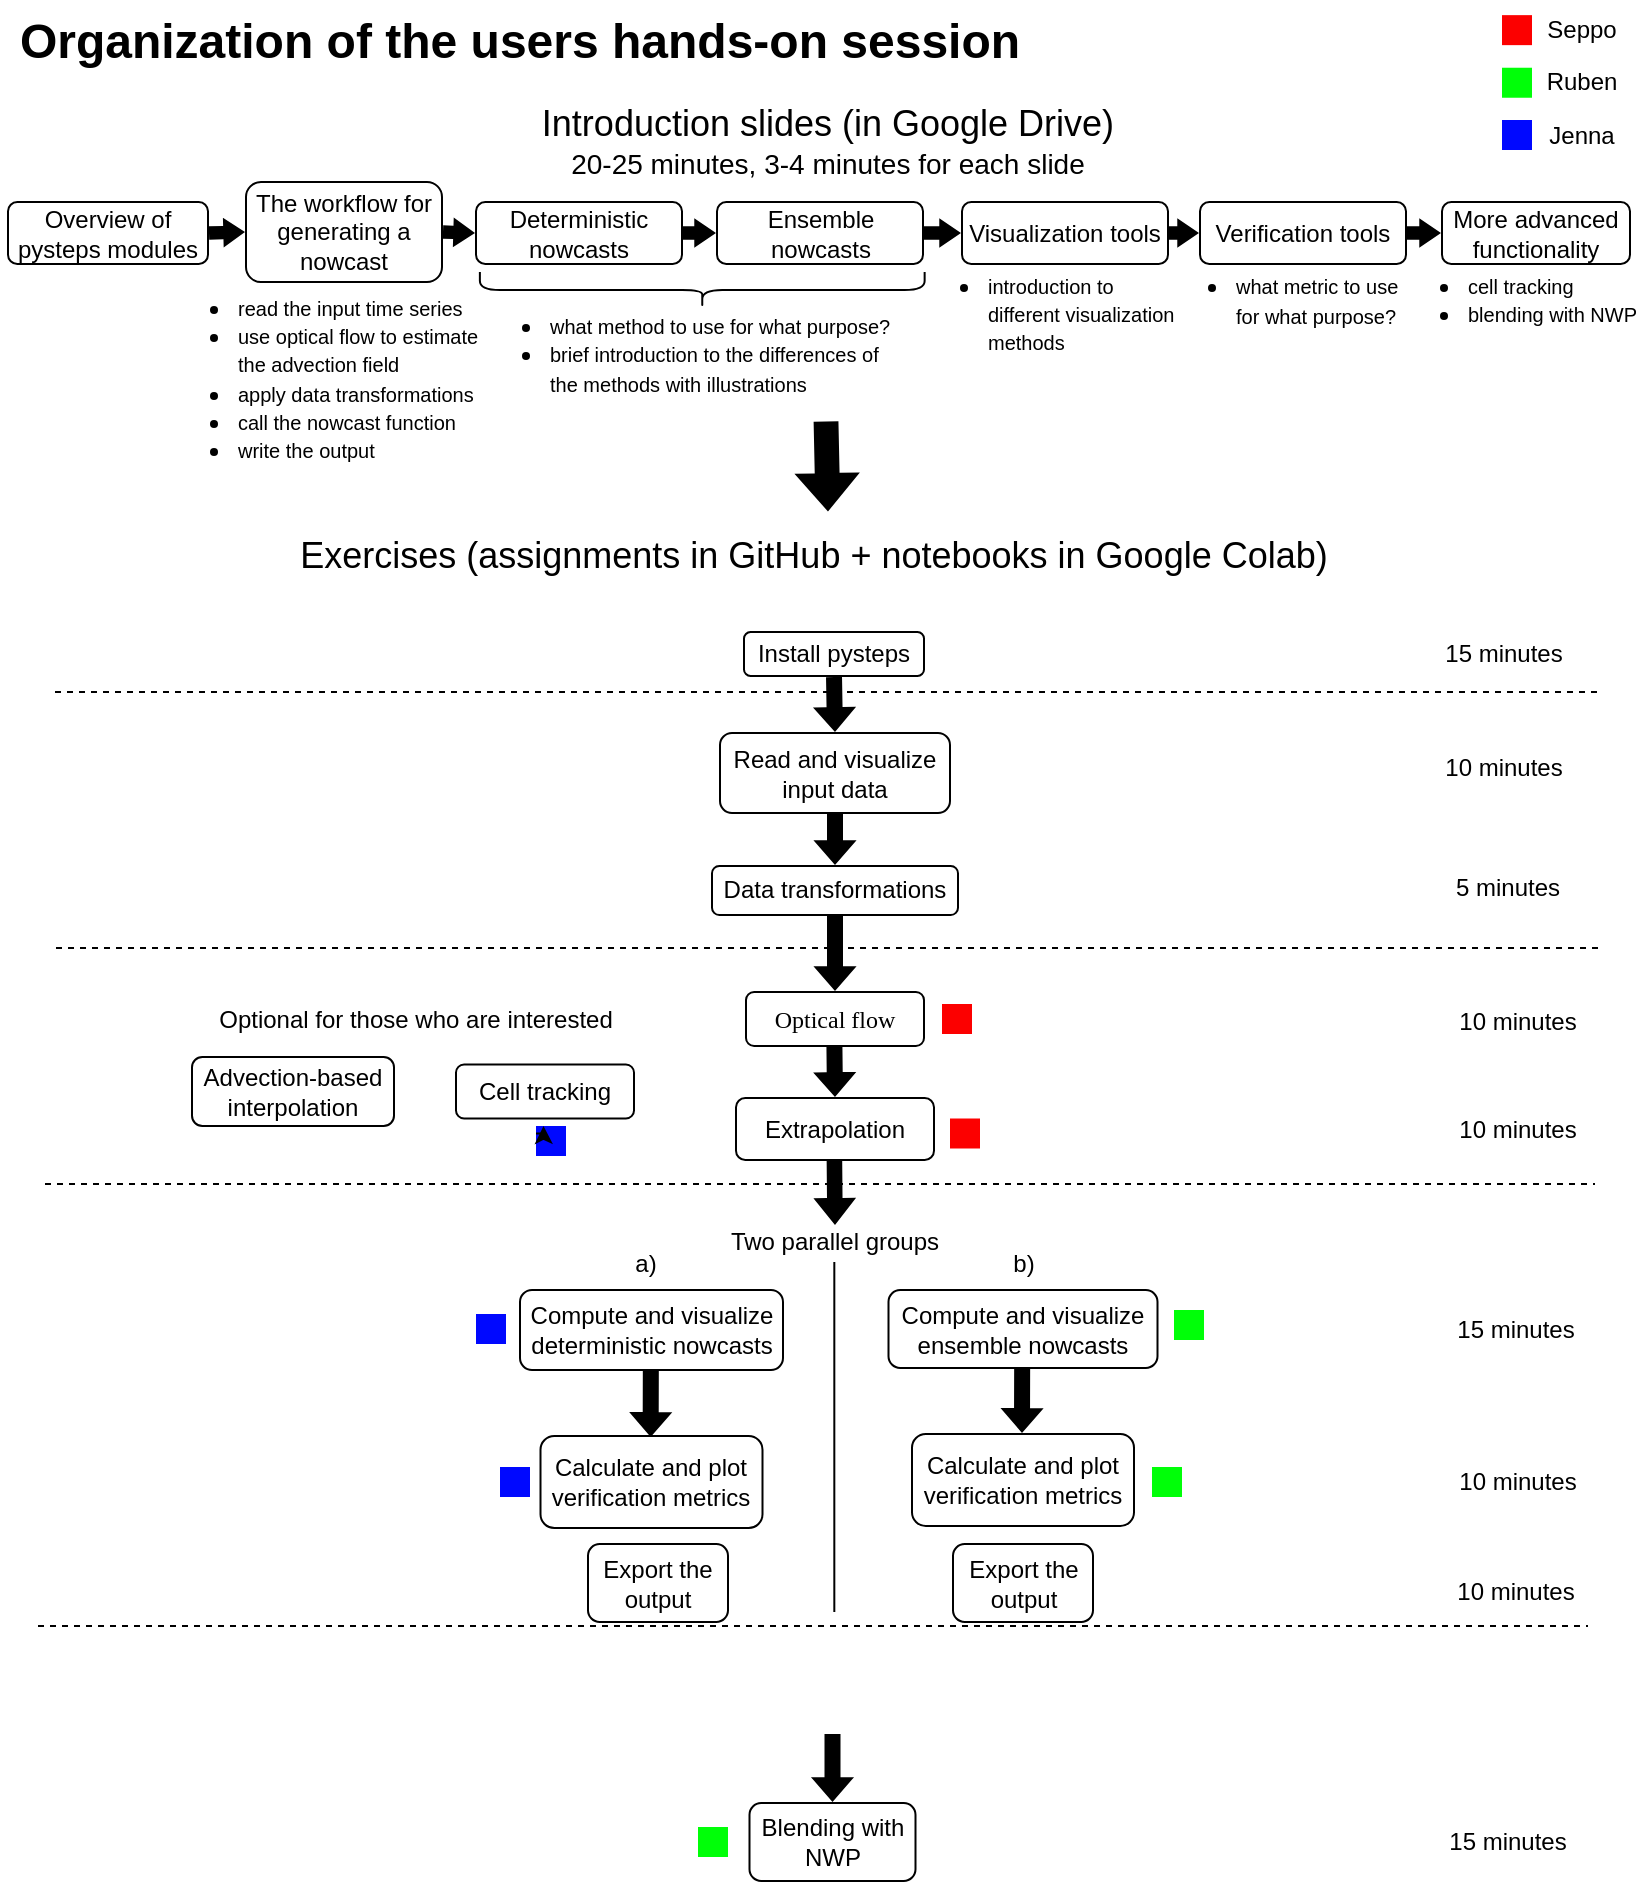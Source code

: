 <mxfile version="20.2.2" type="device"><diagram id="2dL3of6dWHD_wACcAEE4" name="Page-1"><mxGraphModel dx="1491" dy="841" grid="0" gridSize="10" guides="1" tooltips="1" connect="1" arrows="1" fold="1" page="1" pageScale="1" pageWidth="827" pageHeight="1169" math="0" shadow="0"><root><mxCell id="0"/><mxCell id="1" parent="0"/><mxCell id="Orm7u1N182ISBqQRKi2e-1" value="&lt;font face=&quot;Arial&quot;&gt;Read and visualize input data&lt;/font&gt;" style="rounded=1;whiteSpace=wrap;html=1;" parent="1" vertex="1"><mxGeometry x="360" y="366.5" width="115" height="40" as="geometry"/></mxCell><mxCell id="Orm7u1N182ISBqQRKi2e-2" value="&lt;font face=&quot;Arial&quot;&gt;Install pysteps&lt;/font&gt;" style="rounded=1;whiteSpace=wrap;html=1;" parent="1" vertex="1"><mxGeometry x="372" y="316" width="90" height="22" as="geometry"/></mxCell><mxCell id="Orm7u1N182ISBqQRKi2e-3" value="&lt;font face=&quot;Verdana&quot;&gt;Optical flow&lt;/font&gt;" style="rounded=1;whiteSpace=wrap;html=1;" parent="1" vertex="1"><mxGeometry x="373" y="496" width="89" height="27" as="geometry"/></mxCell><mxCell id="Orm7u1N182ISBqQRKi2e-4" value="&lt;font face=&quot;Arial&quot;&gt;Extrapolation&lt;/font&gt;" style="rounded=1;whiteSpace=wrap;html=1;" parent="1" vertex="1"><mxGeometry x="368" y="549" width="99" height="31" as="geometry"/></mxCell><mxCell id="Orm7u1N182ISBqQRKi2e-5" value="&lt;font face=&quot;Arial&quot;&gt;Compute and visualize deterministic nowcasts&lt;/font&gt;" style="rounded=1;whiteSpace=wrap;html=1;" parent="1" vertex="1"><mxGeometry x="260" y="645" width="131.5" height="40" as="geometry"/></mxCell><mxCell id="Orm7u1N182ISBqQRKi2e-6" value="&lt;font face=&quot;Arial&quot;&gt;Compute and visualize ensemble nowcasts&lt;/font&gt;" style="rounded=1;whiteSpace=wrap;html=1;" parent="1" vertex="1"><mxGeometry x="444.25" y="645" width="134.5" height="39" as="geometry"/></mxCell><mxCell id="Orm7u1N182ISBqQRKi2e-7" value="&lt;font face=&quot;Arial&quot;&gt;Blending with NWP&lt;/font&gt;" style="rounded=1;whiteSpace=wrap;html=1;" parent="1" vertex="1"><mxGeometry x="374.75" y="901.5" width="83" height="39" as="geometry"/></mxCell><mxCell id="Orm7u1N182ISBqQRKi2e-11" value="&lt;b&gt;&lt;font style=&quot;font-size: 24px;&quot; face=&quot;Arial&quot;&gt;Organization of the users hands-on session&lt;/font&gt;&lt;/b&gt;" style="text;html=1;strokeColor=none;fillColor=none;align=center;verticalAlign=middle;whiteSpace=wrap;rounded=0;fontFamily=Times New Roman;" parent="1" vertex="1"><mxGeometry width="520" height="41" as="geometry"/></mxCell><mxCell id="Orm7u1N182ISBqQRKi2e-12" value="&lt;font face=&quot;Arial&quot;&gt;Cell tracking&lt;/font&gt;" style="rounded=1;whiteSpace=wrap;html=1;" parent="1" vertex="1"><mxGeometry x="228" y="532.25" width="89" height="27" as="geometry"/></mxCell><mxCell id="Orm7u1N182ISBqQRKi2e-16" value="&lt;font face=&quot;Arial&quot;&gt;Advection-based interpolation&lt;/font&gt;" style="rounded=1;whiteSpace=wrap;html=1;" parent="1" vertex="1"><mxGeometry x="96" y="528.5" width="101" height="34.5" as="geometry"/></mxCell><mxCell id="Orm7u1N182ISBqQRKi2e-17" value="" style="endArrow=none;html=1;rounded=0;fontFamily=Times New Roman;fontSize=18;dashed=1;" parent="1" edge="1"><mxGeometry width="50" height="50" relative="1" as="geometry"><mxPoint x="28" y="474" as="sourcePoint"/><mxPoint x="801" y="474" as="targetPoint"/></mxGeometry></mxCell><mxCell id="Orm7u1N182ISBqQRKi2e-18" value="" style="endArrow=none;html=1;rounded=0;fontFamily=Times New Roman;fontSize=18;dashed=1;" parent="1" edge="1"><mxGeometry width="50" height="50" relative="1" as="geometry"><mxPoint x="22.5" y="592" as="sourcePoint"/><mxPoint x="797.5" y="592" as="targetPoint"/></mxGeometry></mxCell><mxCell id="Orm7u1N182ISBqQRKi2e-19" value="&lt;font face=&quot;Arial&quot;&gt;Calculate and plot verification metrics&lt;br&gt;&lt;/font&gt;" style="rounded=1;whiteSpace=wrap;html=1;" parent="1" vertex="1"><mxGeometry x="270.25" y="718" width="111" height="46" as="geometry"/></mxCell><mxCell id="Orm7u1N182ISBqQRKi2e-20" value="" style="endArrow=none;html=1;rounded=0;fontFamily=Times New Roman;fontSize=18;" parent="1" edge="1"><mxGeometry width="50" height="50" relative="1" as="geometry"><mxPoint x="417.16" y="806" as="sourcePoint"/><mxPoint x="417.16" y="631" as="targetPoint"/></mxGeometry></mxCell><mxCell id="Orm7u1N182ISBqQRKi2e-21" value="&lt;font face=&quot;Arial&quot;&gt;Calculate and plot verification metrics&lt;br&gt;&lt;/font&gt;" style="rounded=1;whiteSpace=wrap;html=1;" parent="1" vertex="1"><mxGeometry x="456" y="717" width="111" height="46" as="geometry"/></mxCell><mxCell id="Orm7u1N182ISBqQRKi2e-22" value="" style="shape=flexArrow;endArrow=classic;html=1;rounded=0;fontFamily=Times New Roman;fontSize=18;fillColor=#000000;strokeColor=none;width=8;endSize=3.811;endWidth=12.571;entryX=0.5;entryY=0;entryDx=0;entryDy=0;exitX=0.5;exitY=1;exitDx=0;exitDy=0;" parent="1" source="Orm7u1N182ISBqQRKi2e-2" target="Orm7u1N182ISBqQRKi2e-1" edge="1"><mxGeometry width="50" height="50" relative="1" as="geometry"><mxPoint x="419.71" y="337" as="sourcePoint"/><mxPoint x="419.71" y="366.5" as="targetPoint"/></mxGeometry></mxCell><mxCell id="Orm7u1N182ISBqQRKi2e-23" value="" style="shape=flexArrow;endArrow=classic;html=1;rounded=0;fontFamily=Times New Roman;fontSize=18;fillColor=#000000;strokeColor=none;width=8;endSize=3.811;endWidth=12.571;entryX=0.5;entryY=0;entryDx=0;entryDy=0;exitX=0.5;exitY=1;exitDx=0;exitDy=0;" parent="1" source="Orm7u1N182ISBqQRKi2e-66" target="Orm7u1N182ISBqQRKi2e-3" edge="1"><mxGeometry width="50" height="50" relative="1" as="geometry"><mxPoint x="417.21" y="462" as="sourcePoint"/><mxPoint x="417.21" y="491.5" as="targetPoint"/></mxGeometry></mxCell><mxCell id="Orm7u1N182ISBqQRKi2e-25" value="" style="shape=flexArrow;endArrow=classic;html=1;rounded=0;fontFamily=Times New Roman;fontSize=18;fillColor=#000000;strokeColor=none;width=8;endSize=3.811;endWidth=12.571;entryX=0.5;entryY=0;entryDx=0;entryDy=0;" parent="1" target="Orm7u1N182ISBqQRKi2e-4" edge="1"><mxGeometry width="50" height="50" relative="1" as="geometry"><mxPoint x="417.21" y="523" as="sourcePoint"/><mxPoint x="418" y="548" as="targetPoint"/></mxGeometry></mxCell><mxCell id="Orm7u1N182ISBqQRKi2e-26" value="" style="shape=flexArrow;endArrow=classic;html=1;rounded=0;fontFamily=Times New Roman;fontSize=18;fillColor=#000000;strokeColor=none;width=7.778;endSize=4.175;endWidth=12.571;entryX=0.5;entryY=0;entryDx=0;entryDy=0;" parent="1" target="Orm7u1N182ISBqQRKi2e-91" edge="1"><mxGeometry width="50" height="50" relative="1" as="geometry"><mxPoint x="417.21" y="580" as="sourcePoint"/><mxPoint x="417" y="616" as="targetPoint"/></mxGeometry></mxCell><mxCell id="Orm7u1N182ISBqQRKi2e-27" value="" style="endArrow=none;html=1;rounded=0;fontFamily=Times New Roman;fontSize=18;dashed=1;" parent="1" edge="1"><mxGeometry width="50" height="50" relative="1" as="geometry"><mxPoint x="19" y="813" as="sourcePoint"/><mxPoint x="794" y="813" as="targetPoint"/></mxGeometry></mxCell><mxCell id="Orm7u1N182ISBqQRKi2e-28" value="" style="shape=flexArrow;endArrow=classic;html=1;rounded=0;fontFamily=Times New Roman;fontSize=18;fillColor=#000000;strokeColor=none;width=8;endSize=3.811;endWidth=12.571;" parent="1" edge="1"><mxGeometry width="50" height="50" relative="1" as="geometry"><mxPoint x="511.08" y="683" as="sourcePoint"/><mxPoint x="511" y="717" as="targetPoint"/></mxGeometry></mxCell><mxCell id="Orm7u1N182ISBqQRKi2e-29" value="" style="shape=flexArrow;endArrow=classic;html=1;rounded=0;fontFamily=Times New Roman;fontSize=18;fillColor=#000000;strokeColor=none;width=8;endSize=3.811;endWidth=12.571;" parent="1" edge="1"><mxGeometry width="50" height="50" relative="1" as="geometry"><mxPoint x="325.41" y="685" as="sourcePoint"/><mxPoint x="325.33" y="719" as="targetPoint"/></mxGeometry></mxCell><mxCell id="Orm7u1N182ISBqQRKi2e-30" value="&lt;font style=&quot;font-size: 18px;&quot; face=&quot;Arial&quot;&gt;Exercises (assignments in GitHub + notebooks in Google Colab)&lt;br&gt;&lt;/font&gt;" style="text;html=1;strokeColor=none;fillColor=none;align=center;verticalAlign=middle;whiteSpace=wrap;rounded=0;fontFamily=Times New Roman;" parent="1" vertex="1"><mxGeometry x="137" y="262" width="539.75" height="31.25" as="geometry"/></mxCell><mxCell id="Orm7u1N182ISBqQRKi2e-31" value="&lt;div&gt;&lt;font style=&quot;font-size: 18px;&quot; face=&quot;Arial&quot;&gt;Introduction slides (in Google Drive)&lt;/font&gt;&lt;/div&gt;&lt;div&gt;&lt;font style=&quot;font-size: 14px;&quot; face=&quot;Arial&quot;&gt;20-25 minutes, 3-4 minutes for each slide&lt;/font&gt;&lt;/div&gt;" style="text;html=1;strokeColor=none;fillColor=none;align=center;verticalAlign=middle;whiteSpace=wrap;rounded=0;fontFamily=Times New Roman;" parent="1" vertex="1"><mxGeometry x="241" y="51" width="346" height="40" as="geometry"/></mxCell><mxCell id="Orm7u1N182ISBqQRKi2e-32" value="&lt;font face=&quot;Arial&quot;&gt;Overview of pysteps modules&lt;/font&gt;" style="rounded=1;whiteSpace=wrap;html=1;" parent="1" vertex="1"><mxGeometry x="4" y="101" width="100" height="31" as="geometry"/></mxCell><mxCell id="Orm7u1N182ISBqQRKi2e-33" value="" style="shape=flexArrow;endArrow=classic;html=1;rounded=0;fontFamily=Times New Roman;fontSize=18;fillColor=#000000;strokeColor=none;width=6.667;endSize=3.286;endWidth=7.2;exitX=1;exitY=0.5;exitDx=0;exitDy=0;entryX=0;entryY=0.5;entryDx=0;entryDy=0;startSize=3.286;" parent="1" source="Orm7u1N182ISBqQRKi2e-32" target="Orm7u1N182ISBqQRKi2e-34" edge="1"><mxGeometry width="50" height="50" relative="1" as="geometry"><mxPoint x="167.25" y="100" as="sourcePoint"/><mxPoint x="129" y="117" as="targetPoint"/></mxGeometry></mxCell><mxCell id="Orm7u1N182ISBqQRKi2e-34" value="&lt;font face=&quot;Arial&quot;&gt;The workflow for generating a nowcast&lt;/font&gt;" style="rounded=1;whiteSpace=wrap;html=1;" parent="1" vertex="1"><mxGeometry x="123" y="91" width="98" height="50" as="geometry"/></mxCell><mxCell id="Orm7u1N182ISBqQRKi2e-35" value="&lt;font face=&quot;Arial&quot;&gt;Deterministic nowcasts&lt;/font&gt;" style="rounded=1;whiteSpace=wrap;html=1;" parent="1" vertex="1"><mxGeometry x="238" y="101" width="103" height="31" as="geometry"/></mxCell><mxCell id="Orm7u1N182ISBqQRKi2e-38" value="&lt;font face=&quot;Arial&quot;&gt;Ensemble nowcasts&lt;br&gt;&lt;/font&gt;" style="rounded=1;whiteSpace=wrap;html=1;" parent="1" vertex="1"><mxGeometry x="358.5" y="101" width="103" height="31" as="geometry"/></mxCell><mxCell id="Orm7u1N182ISBqQRKi2e-40" value="&lt;font face=&quot;Arial&quot;&gt;Visualization tools&lt;/font&gt;" style="rounded=1;whiteSpace=wrap;html=1;" parent="1" vertex="1"><mxGeometry x="481" y="101" width="103" height="31" as="geometry"/></mxCell><mxCell id="Orm7u1N182ISBqQRKi2e-43" value="&lt;font face=&quot;Arial&quot;&gt;Verification tools&lt;/font&gt;" style="rounded=1;whiteSpace=wrap;html=1;" parent="1" vertex="1"><mxGeometry x="600" y="101" width="103" height="31" as="geometry"/></mxCell><mxCell id="Orm7u1N182ISBqQRKi2e-46" value="&lt;ul&gt;&lt;li&gt;&lt;font style=&quot;font-size: 10px;&quot; face=&quot;Arial&quot;&gt;read the input time series&lt;br&gt;&lt;/font&gt;&lt;/li&gt;&lt;li&gt;&lt;font style=&quot;font-size: 10px;&quot; size=&quot;3&quot; face=&quot;Arial&quot;&gt;use optical flow to estimate the advection field&lt;/font&gt;&lt;/li&gt;&lt;li&gt;&lt;font style=&quot;font-size: 10px;&quot; size=&quot;3&quot; face=&quot;Arial&quot;&gt;apply data transformations&lt;br&gt;&lt;/font&gt;&lt;/li&gt;&lt;li&gt;&lt;font style=&quot;font-size: 10px;&quot; size=&quot;3&quot; face=&quot;Arial&quot;&gt;call the nowcast function&lt;br&gt;&lt;/font&gt;&lt;/li&gt;&lt;li&gt;&lt;font style=&quot;font-size: 10px;&quot; size=&quot;3&quot; face=&quot;Arial&quot;&gt;write the output&lt;br&gt;&lt;/font&gt;&lt;/li&gt;&lt;/ul&gt;" style="text;strokeColor=none;fillColor=none;html=1;whiteSpace=wrap;verticalAlign=middle;overflow=hidden;fontFamily=Times New Roman;fontSize=12;" parent="1" vertex="1"><mxGeometry x="77" y="132" width="164" height="106" as="geometry"/></mxCell><mxCell id="Orm7u1N182ISBqQRKi2e-49" value="" style="shape=flexArrow;endArrow=classic;html=1;rounded=0;fontFamily=Times New Roman;fontSize=18;fillColor=#000000;strokeColor=none;width=8;endSize=3.811;endWidth=12.571;exitX=0.5;exitY=1;exitDx=0;exitDy=0;entryX=0.5;entryY=0;entryDx=0;entryDy=0;" parent="1" target="Orm7u1N182ISBqQRKi2e-7" edge="1"><mxGeometry width="50" height="50" relative="1" as="geometry"><mxPoint x="416.25" y="866.5" as="sourcePoint"/><mxPoint x="419.66" y="908.5" as="targetPoint"/></mxGeometry></mxCell><mxCell id="Orm7u1N182ISBqQRKi2e-50" value="&lt;font face=&quot;Arial&quot;&gt;More advanced functionality&lt;/font&gt;" style="rounded=1;whiteSpace=wrap;html=1;" parent="1" vertex="1"><mxGeometry x="721" y="101" width="94" height="31" as="geometry"/></mxCell><mxCell id="Orm7u1N182ISBqQRKi2e-57" value="" style="shape=flexArrow;endArrow=classic;html=1;rounded=0;fontFamily=Times New Roman;fontSize=18;fillColor=#000000;strokeColor=none;width=6.667;endSize=3.286;endWidth=7.2;entryX=0;entryY=0.5;entryDx=0;entryDy=0;startSize=3.286;exitX=1;exitY=0.5;exitDx=0;exitDy=0;" parent="1" source="Orm7u1N182ISBqQRKi2e-34" target="Orm7u1N182ISBqQRKi2e-35" edge="1"><mxGeometry width="50" height="50" relative="1" as="geometry"><mxPoint x="232" y="80" as="sourcePoint"/><mxPoint x="129" y="126.5" as="targetPoint"/></mxGeometry></mxCell><mxCell id="Orm7u1N182ISBqQRKi2e-58" value="" style="shape=flexArrow;endArrow=classic;html=1;rounded=0;fontFamily=Times New Roman;fontSize=18;fillColor=#000000;strokeColor=none;width=6.667;endSize=3.286;endWidth=7.2;startSize=3.286;entryX=0;entryY=0.5;entryDx=0;entryDy=0;" parent="1" source="Orm7u1N182ISBqQRKi2e-35" target="Orm7u1N182ISBqQRKi2e-38" edge="1"><mxGeometry width="50" height="50" relative="1" as="geometry"><mxPoint x="360" y="154" as="sourcePoint"/><mxPoint x="352" y="173" as="targetPoint"/></mxGeometry></mxCell><mxCell id="Orm7u1N182ISBqQRKi2e-61" value="" style="shape=flexArrow;endArrow=classic;html=1;rounded=0;fontFamily=Times New Roman;fontSize=18;fillColor=#000000;strokeColor=none;width=6.667;endSize=3.286;endWidth=7.2;startSize=3.286;entryX=0;entryY=0.5;entryDx=0;entryDy=0;exitX=1;exitY=0.5;exitDx=0;exitDy=0;" parent="1" source="Orm7u1N182ISBqQRKi2e-38" target="Orm7u1N182ISBqQRKi2e-40" edge="1"><mxGeometry width="50" height="50" relative="1" as="geometry"><mxPoint x="469" y="160" as="sourcePoint"/><mxPoint x="365.75" y="126.5" as="targetPoint"/></mxGeometry></mxCell><mxCell id="Orm7u1N182ISBqQRKi2e-62" value="" style="shape=flexArrow;endArrow=classic;html=1;rounded=0;fontFamily=Times New Roman;fontSize=18;fillColor=#000000;strokeColor=none;width=6.667;endSize=3.286;endWidth=7.2;startSize=3.286;entryX=0;entryY=0.5;entryDx=0;entryDy=0;exitX=1;exitY=0.5;exitDx=0;exitDy=0;" parent="1" source="Orm7u1N182ISBqQRKi2e-40" target="Orm7u1N182ISBqQRKi2e-43" edge="1"><mxGeometry width="50" height="50" relative="1" as="geometry"><mxPoint x="593" y="185" as="sourcePoint"/><mxPoint x="486.75" y="126.5" as="targetPoint"/></mxGeometry></mxCell><mxCell id="Orm7u1N182ISBqQRKi2e-63" value="" style="shape=flexArrow;endArrow=classic;html=1;rounded=0;fontFamily=Times New Roman;fontSize=18;fillColor=#000000;strokeColor=none;width=6.667;endSize=3.286;endWidth=7.2;startSize=3.286;entryX=0;entryY=0.5;entryDx=0;entryDy=0;exitX=1;exitY=0.5;exitDx=0;exitDy=0;" parent="1" source="Orm7u1N182ISBqQRKi2e-43" target="Orm7u1N182ISBqQRKi2e-50" edge="1"><mxGeometry width="50" height="50" relative="1" as="geometry"><mxPoint x="758" y="199" as="sourcePoint"/><mxPoint x="610" y="126.5" as="targetPoint"/></mxGeometry></mxCell><mxCell id="Orm7u1N182ISBqQRKi2e-64" value="&lt;ul&gt;&lt;li&gt;&lt;font style=&quot;font-size: 10px;&quot; face=&quot;Arial&quot;&gt;what method to use for what purpose?&lt;/font&gt;&lt;/li&gt;&lt;li&gt;&lt;font style=&quot;font-size: 10px;&quot; size=&quot;3&quot; face=&quot;Arial&quot;&gt;brief introduction to the differences of the methods with illustrations&lt;br&gt;&lt;/font&gt;&lt;/li&gt;&lt;/ul&gt;" style="text;strokeColor=none;fillColor=none;html=1;whiteSpace=wrap;verticalAlign=middle;overflow=hidden;fontFamily=Times New Roman;fontSize=12;" parent="1" vertex="1"><mxGeometry x="233" y="128" width="213" height="98" as="geometry"/></mxCell><mxCell id="Orm7u1N182ISBqQRKi2e-66" value="&lt;font face=&quot;Arial&quot;&gt;Data transformations&lt;/font&gt;" style="rounded=1;whiteSpace=wrap;html=1;" parent="1" vertex="1"><mxGeometry x="356" y="433" width="123" height="24.5" as="geometry"/></mxCell><mxCell id="Orm7u1N182ISBqQRKi2e-68" value="" style="shape=flexArrow;endArrow=classic;html=1;rounded=0;fontFamily=Times New Roman;fontSize=18;fillColor=#000000;strokeColor=none;width=8;endSize=3.811;endWidth=12.571;entryX=0.5;entryY=0;entryDx=0;entryDy=0;exitX=0.5;exitY=1;exitDx=0;exitDy=0;" parent="1" source="Orm7u1N182ISBqQRKi2e-1" target="Orm7u1N182ISBqQRKi2e-66" edge="1"><mxGeometry width="50" height="50" relative="1" as="geometry"><mxPoint x="427.5" y="346" as="sourcePoint"/><mxPoint x="427.5" y="376.5" as="targetPoint"/></mxGeometry></mxCell><mxCell id="Orm7u1N182ISBqQRKi2e-69" value="&lt;font style=&quot;font-size: 12px;&quot; face=&quot;Arial&quot;&gt;15 minutes&lt;/font&gt;" style="text;html=1;strokeColor=none;fillColor=none;align=center;verticalAlign=middle;whiteSpace=wrap;rounded=0;fontFamily=Times New Roman;fontSize=10;" parent="1" vertex="1"><mxGeometry x="711" y="313.5" width="82" height="27" as="geometry"/></mxCell><mxCell id="Orm7u1N182ISBqQRKi2e-70" value="&lt;font style=&quot;font-size: 12px;&quot; face=&quot;Arial&quot;&gt;10 minutes&lt;/font&gt;" style="text;html=1;strokeColor=none;fillColor=none;align=center;verticalAlign=middle;whiteSpace=wrap;rounded=0;fontFamily=Times New Roman;fontSize=10;" parent="1" vertex="1"><mxGeometry x="711" y="370" width="82" height="27" as="geometry"/></mxCell><mxCell id="Orm7u1N182ISBqQRKi2e-71" value="&lt;font style=&quot;font-size: 12px;&quot; face=&quot;Arial&quot;&gt;5 minutes&lt;/font&gt;" style="text;html=1;strokeColor=none;fillColor=none;align=center;verticalAlign=middle;whiteSpace=wrap;rounded=0;fontFamily=Times New Roman;fontSize=10;" parent="1" vertex="1"><mxGeometry x="713" y="430.5" width="82" height="27" as="geometry"/></mxCell><mxCell id="Orm7u1N182ISBqQRKi2e-72" value="&lt;font style=&quot;font-size: 12px;&quot; face=&quot;Arial&quot;&gt;10 minutes&lt;/font&gt;" style="text;html=1;strokeColor=none;fillColor=none;align=center;verticalAlign=middle;whiteSpace=wrap;rounded=0;fontFamily=Times New Roman;fontSize=10;" parent="1" vertex="1"><mxGeometry x="717.5" y="497" width="82" height="27" as="geometry"/></mxCell><mxCell id="Orm7u1N182ISBqQRKi2e-73" value="&lt;font style=&quot;font-size: 12px;&quot; face=&quot;Arial&quot;&gt;10 minutes&lt;/font&gt;" style="text;html=1;strokeColor=none;fillColor=none;align=center;verticalAlign=middle;whiteSpace=wrap;rounded=0;fontFamily=Times New Roman;fontSize=10;" parent="1" vertex="1"><mxGeometry x="717.5" y="551" width="82" height="27" as="geometry"/></mxCell><mxCell id="Orm7u1N182ISBqQRKi2e-74" value="&lt;font style=&quot;font-size: 12px;&quot; face=&quot;Arial&quot;&gt;15 minutes&lt;/font&gt;" style="text;html=1;strokeColor=none;fillColor=none;align=center;verticalAlign=middle;whiteSpace=wrap;rounded=0;fontFamily=Times New Roman;fontSize=10;" parent="1" vertex="1"><mxGeometry x="717.19" y="651.5" width="82" height="27" as="geometry"/></mxCell><mxCell id="Orm7u1N182ISBqQRKi2e-75" value="&lt;font style=&quot;font-size: 12px;&quot; face=&quot;Arial&quot;&gt;10 minutes&lt;/font&gt;" style="text;html=1;strokeColor=none;fillColor=none;align=center;verticalAlign=middle;whiteSpace=wrap;rounded=0;fontFamily=Times New Roman;fontSize=10;" parent="1" vertex="1"><mxGeometry x="717.5" y="727.5" width="82" height="27" as="geometry"/></mxCell><mxCell id="Orm7u1N182ISBqQRKi2e-76" value="&lt;font style=&quot;font-size: 12px;&quot; face=&quot;Arial&quot;&gt;10 minutes&lt;/font&gt;" style="text;html=1;strokeColor=none;fillColor=none;align=center;verticalAlign=middle;whiteSpace=wrap;rounded=0;fontFamily=Times New Roman;fontSize=10;" parent="1" vertex="1"><mxGeometry x="717.19" y="782" width="82" height="27" as="geometry"/></mxCell><mxCell id="Orm7u1N182ISBqQRKi2e-77" value="&lt;font style=&quot;font-size: 12px;&quot; face=&quot;Arial&quot;&gt;15 minutes&lt;/font&gt;" style="text;html=1;strokeColor=none;fillColor=none;align=center;verticalAlign=middle;whiteSpace=wrap;rounded=0;fontFamily=Times New Roman;fontSize=10;" parent="1" vertex="1"><mxGeometry x="713" y="907.5" width="82" height="27" as="geometry"/></mxCell><mxCell id="Orm7u1N182ISBqQRKi2e-78" value="&lt;font face=&quot;Arial&quot;&gt;Optional for those who are interested&lt;/font&gt;" style="text;html=1;strokeColor=none;fillColor=none;align=center;verticalAlign=middle;whiteSpace=wrap;rounded=0;fontFamily=Times New Roman;" parent="1" vertex="1"><mxGeometry x="106" y="497" width="204" height="25" as="geometry"/></mxCell><mxCell id="Orm7u1N182ISBqQRKi2e-79" value="&lt;ul&gt;&lt;li&gt;&lt;font style=&quot;font-size: 10px;&quot; face=&quot;Arial&quot;&gt;what metric to use for what purpose?&lt;/font&gt;&lt;/li&gt;&lt;/ul&gt;" style="text;strokeColor=none;fillColor=none;html=1;whiteSpace=wrap;verticalAlign=middle;overflow=hidden;fontFamily=Times New Roman;fontSize=12;" parent="1" vertex="1"><mxGeometry x="576" y="119" width="135" height="62" as="geometry"/></mxCell><mxCell id="Orm7u1N182ISBqQRKi2e-80" value="&lt;ul&gt;&lt;li&gt;&lt;font style=&quot;font-size: 10px;&quot; face=&quot;Arial&quot;&gt;introduction to different visualization methods&lt;br&gt;&lt;/font&gt;&lt;/li&gt;&lt;/ul&gt;" style="text;strokeColor=none;fillColor=none;html=1;whiteSpace=wrap;verticalAlign=middle;overflow=hidden;fontFamily=Times New Roman;fontSize=12;" parent="1" vertex="1"><mxGeometry x="452.25" y="121" width="143" height="62" as="geometry"/></mxCell><mxCell id="Orm7u1N182ISBqQRKi2e-81" value="&lt;ul&gt;&lt;li&gt;&lt;font style=&quot;font-size: 10px;&quot; face=&quot;Arial&quot;&gt;cell tracking&lt;/font&gt;&lt;br&gt;&lt;/li&gt;&lt;li&gt;&lt;font style=&quot;font-size: 10px;&quot; face=&quot;Arial&quot;&gt;blending with NWP&lt;br&gt;&lt;/font&gt;&lt;/li&gt;&lt;/ul&gt;" style="text;strokeColor=none;fillColor=none;html=1;whiteSpace=wrap;verticalAlign=middle;overflow=hidden;fontFamily=Times New Roman;fontSize=12;" parent="1" vertex="1"><mxGeometry x="692.37" y="121" width="131.63" height="55" as="geometry"/></mxCell><mxCell id="Orm7u1N182ISBqQRKi2e-82" value="" style="shape=curlyBracket;whiteSpace=wrap;html=1;rounded=1;flipH=1;fontFamily=Times New Roman;size=0.5;rotation=90;" parent="1" vertex="1"><mxGeometry x="342.13" y="33.87" width="18" height="222.38" as="geometry"/></mxCell><mxCell id="Orm7u1N182ISBqQRKi2e-83" value="" style="rounded=0;whiteSpace=wrap;html=1;fontFamily=Arial;fontSize=10;strokeColor=none;fillColor=#FC0000;" parent="1" vertex="1"><mxGeometry x="751" y="7.57" width="15" height="15" as="geometry"/></mxCell><mxCell id="Orm7u1N182ISBqQRKi2e-84" value="" style="rounded=0;whiteSpace=wrap;html=1;fontFamily=Arial;fontSize=10;strokeColor=none;fillColor=#0008FF;" parent="1" vertex="1"><mxGeometry x="751" y="60" width="15" height="15" as="geometry"/></mxCell><mxCell id="Orm7u1N182ISBqQRKi2e-85" value="" style="rounded=0;whiteSpace=wrap;html=1;fontFamily=Arial;fontSize=10;strokeColor=none;fillColor=#00FF08;" parent="1" vertex="1"><mxGeometry x="751" y="33.87" width="15" height="15" as="geometry"/></mxCell><mxCell id="Orm7u1N182ISBqQRKi2e-86" value="&lt;font style=&quot;font-size: 12px;&quot;&gt;Seppo&lt;/font&gt;" style="text;html=1;strokeColor=none;fillColor=none;align=center;verticalAlign=middle;whiteSpace=wrap;rounded=0;fontFamily=Arial;fontSize=10;" parent="1" vertex="1"><mxGeometry x="771" y="5" width="40" height="20.13" as="geometry"/></mxCell><mxCell id="Orm7u1N182ISBqQRKi2e-87" value="&lt;font style=&quot;font-size: 12px;&quot;&gt;Ruben&lt;/font&gt;" style="text;html=1;strokeColor=none;fillColor=none;align=center;verticalAlign=middle;whiteSpace=wrap;rounded=0;fontFamily=Arial;fontSize=10;" parent="1" vertex="1"><mxGeometry x="771" y="31.3" width="40" height="20.13" as="geometry"/></mxCell><mxCell id="Orm7u1N182ISBqQRKi2e-88" value="&lt;font style=&quot;font-size: 12px;&quot;&gt;Jenna&lt;/font&gt;" style="text;html=1;strokeColor=none;fillColor=none;align=center;verticalAlign=middle;whiteSpace=wrap;rounded=0;fontFamily=Arial;fontSize=10;" parent="1" vertex="1"><mxGeometry x="774" y="59.72" width="34" height="15.56" as="geometry"/></mxCell><mxCell id="Orm7u1N182ISBqQRKi2e-89" value="" style="rounded=0;whiteSpace=wrap;html=1;fontFamily=Arial;fontSize=10;strokeColor=none;fillColor=#00FF08;" parent="1" vertex="1"><mxGeometry x="349" y="913.5" width="15" height="15" as="geometry"/></mxCell><mxCell id="Orm7u1N182ISBqQRKi2e-90" value="" style="shape=flexArrow;endArrow=classic;html=1;rounded=0;fontFamily=Times New Roman;fontSize=18;fillColor=#000000;strokeColor=none;width=12.414;endSize=6.062;endWidth=19.31;exitX=0.5;exitY=1;exitDx=0;exitDy=0;" parent="1" edge="1"><mxGeometry width="50" height="50" relative="1" as="geometry"><mxPoint x="413" y="210.25" as="sourcePoint"/><mxPoint x="414" y="256.25" as="targetPoint"/></mxGeometry></mxCell><mxCell id="Orm7u1N182ISBqQRKi2e-91" value="&lt;font face=&quot;Arial&quot;&gt;Two parallel groups&lt;/font&gt;" style="text;html=1;strokeColor=none;fillColor=none;align=center;verticalAlign=middle;whiteSpace=wrap;rounded=0;fontFamily=Times New Roman;" parent="1" vertex="1"><mxGeometry x="364" y="613" width="107" height="16" as="geometry"/></mxCell><mxCell id="Orm7u1N182ISBqQRKi2e-93" value="" style="endArrow=none;html=1;rounded=0;fontFamily=Times New Roman;fontSize=18;dashed=1;" parent="1" edge="1"><mxGeometry width="50" height="50" relative="1" as="geometry"><mxPoint x="27.5" y="346" as="sourcePoint"/><mxPoint x="800.5" y="346" as="targetPoint"/></mxGeometry></mxCell><mxCell id="Orm7u1N182ISBqQRKi2e-94" value="&lt;font face=&quot;Arial&quot;&gt;a)&lt;/font&gt;" style="text;html=1;strokeColor=none;fillColor=none;align=center;verticalAlign=middle;whiteSpace=wrap;rounded=0;fontFamily=Times New Roman;" parent="1" vertex="1"><mxGeometry x="310" y="624" width="26" height="16" as="geometry"/></mxCell><mxCell id="Orm7u1N182ISBqQRKi2e-95" value="&lt;font face=&quot;Arial&quot;&gt;b)&lt;/font&gt;" style="text;html=1;strokeColor=none;fillColor=none;align=center;verticalAlign=middle;whiteSpace=wrap;rounded=0;fontFamily=Times New Roman;" parent="1" vertex="1"><mxGeometry x="498.5" y="624" width="26" height="16" as="geometry"/></mxCell><mxCell id="ZOstuv5nGUSCnWHldueg-1" value="" style="rounded=0;whiteSpace=wrap;html=1;fontFamily=Arial;fontSize=10;strokeColor=none;fillColor=#0008FF;" parent="1" vertex="1"><mxGeometry x="268" y="563" width="15" height="15" as="geometry"/></mxCell><mxCell id="ZOstuv5nGUSCnWHldueg-2" style="edgeStyle=orthogonalEdgeStyle;rounded=0;orthogonalLoop=1;jettySize=auto;html=1;exitX=0;exitY=0.25;exitDx=0;exitDy=0;entryX=0.25;entryY=0;entryDx=0;entryDy=0;" parent="1" source="ZOstuv5nGUSCnWHldueg-1" target="ZOstuv5nGUSCnWHldueg-1" edge="1"><mxGeometry relative="1" as="geometry"/></mxCell><mxCell id="ZOstuv5nGUSCnWHldueg-3" value="" style="rounded=0;whiteSpace=wrap;html=1;fontFamily=Arial;fontSize=10;strokeColor=none;fillColor=#0008FF;" parent="1" vertex="1"><mxGeometry x="250" y="733.5" width="15" height="15" as="geometry"/></mxCell><mxCell id="ZOstuv5nGUSCnWHldueg-4" value="" style="rounded=0;whiteSpace=wrap;html=1;fontFamily=Arial;fontSize=10;strokeColor=none;fillColor=#0008FF;" parent="1" vertex="1"><mxGeometry x="238" y="657" width="15" height="15" as="geometry"/></mxCell><mxCell id="ZOstuv5nGUSCnWHldueg-5" value="" style="rounded=0;whiteSpace=wrap;html=1;fontFamily=Arial;fontSize=10;strokeColor=none;fillColor=#00FF08;" parent="1" vertex="1"><mxGeometry x="587" y="655" width="15" height="15" as="geometry"/></mxCell><mxCell id="ZOstuv5nGUSCnWHldueg-6" value="" style="rounded=0;whiteSpace=wrap;html=1;fontFamily=Arial;fontSize=10;strokeColor=none;fillColor=#00FF08;" parent="1" vertex="1"><mxGeometry x="576" y="733.5" width="15" height="15" as="geometry"/></mxCell><mxCell id="ZOstuv5nGUSCnWHldueg-7" value="" style="rounded=0;whiteSpace=wrap;html=1;fontFamily=Arial;fontSize=10;strokeColor=none;fillColor=#FC0000;" parent="1" vertex="1"><mxGeometry x="471" y="502" width="15" height="15" as="geometry"/></mxCell><mxCell id="ZOstuv5nGUSCnWHldueg-8" value="" style="rounded=0;whiteSpace=wrap;html=1;fontFamily=Arial;fontSize=10;strokeColor=none;fillColor=#FC0000;" parent="1" vertex="1"><mxGeometry x="475" y="559.25" width="15" height="15" as="geometry"/></mxCell><mxCell id="ZOstuv5nGUSCnWHldueg-9" value="&lt;font face=&quot;Arial&quot;&gt;Export the output&lt;/font&gt;" style="rounded=1;whiteSpace=wrap;html=1;" parent="1" vertex="1"><mxGeometry x="476.5" y="772" width="70" height="39" as="geometry"/></mxCell><mxCell id="ZOstuv5nGUSCnWHldueg-10" value="&lt;font face=&quot;Arial&quot;&gt;Export the output&lt;/font&gt;" style="rounded=1;whiteSpace=wrap;html=1;" parent="1" vertex="1"><mxGeometry x="294" y="772" width="70" height="39" as="geometry"/></mxCell></root></mxGraphModel></diagram></mxfile>